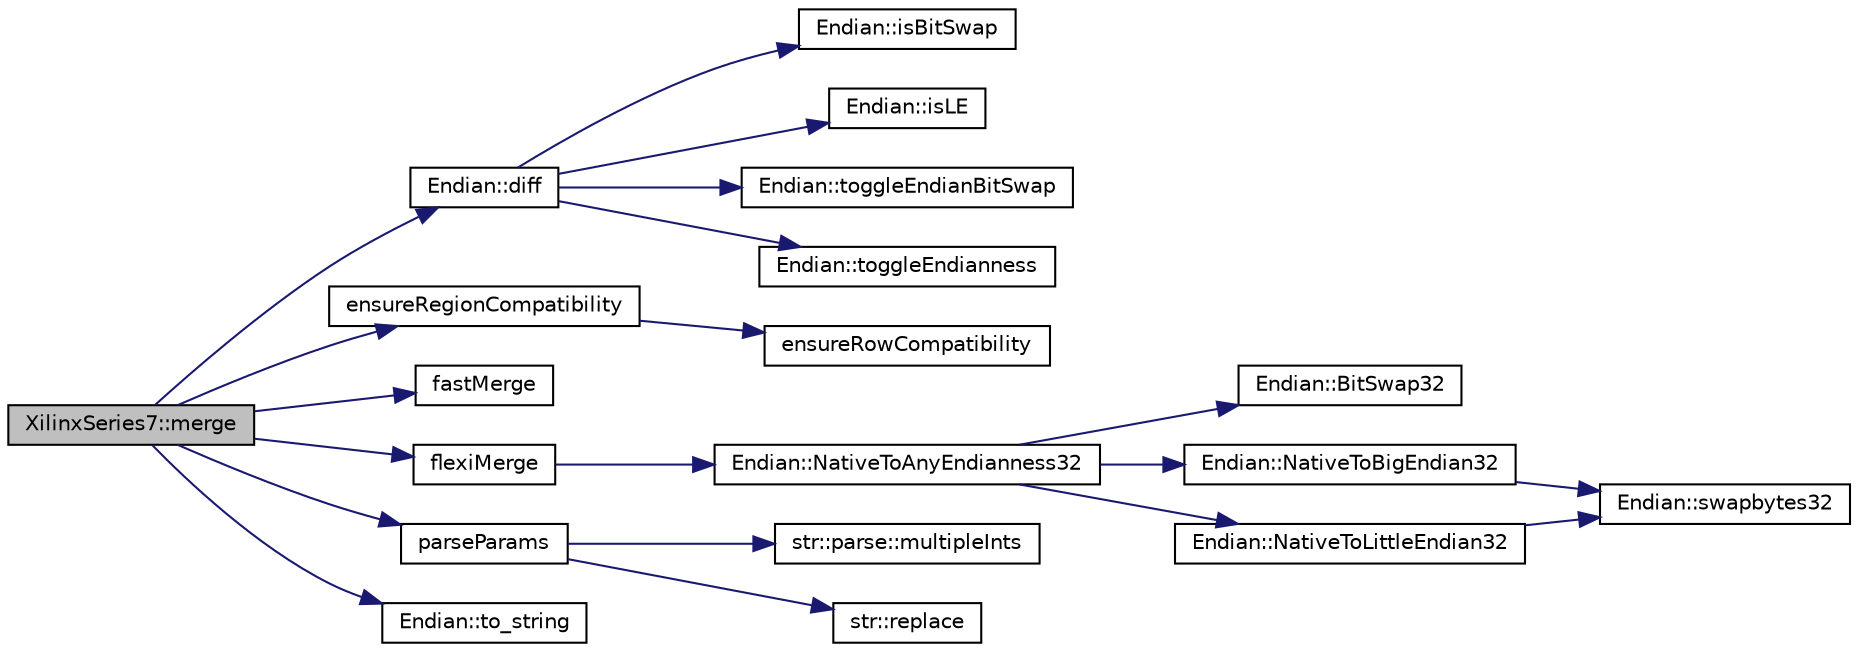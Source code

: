 digraph "XilinxSeries7::merge"
{
 // INTERACTIVE_SVG=YES
 // LATEX_PDF_SIZE
  edge [fontname="Helvetica",fontsize="10",labelfontname="Helvetica",labelfontsize="10"];
  node [fontname="Helvetica",fontsize="10",shape=record];
  rankdir="LR";
  Node1 [label="XilinxSeries7::merge",height=0.2,width=0.4,color="black", fillcolor="grey75", style="filled", fontcolor="black",tooltip=" "];
  Node1 -> Node2 [color="midnightblue",fontsize="10",style="solid",fontname="Helvetica"];
  Node2 [label="Endian::diff",height=0.2,width=0.4,color="black", fillcolor="white", style="filled",URL="$namespaceEndian.html#adb5a175333bfc81edaee46e216cce009",tooltip=" "];
  Node2 -> Node3 [color="midnightblue",fontsize="10",style="solid",fontname="Helvetica"];
  Node3 [label="Endian::isBitSwap",height=0.2,width=0.4,color="black", fillcolor="white", style="filled",URL="$namespaceEndian.html#a0418cbe195a9aa09efd6f8e020bec98e",tooltip=" "];
  Node2 -> Node4 [color="midnightblue",fontsize="10",style="solid",fontname="Helvetica"];
  Node4 [label="Endian::isLE",height=0.2,width=0.4,color="black", fillcolor="white", style="filled",URL="$namespaceEndian.html#a2908cb68d06425c31c71fae71797cded",tooltip=" "];
  Node2 -> Node5 [color="midnightblue",fontsize="10",style="solid",fontname="Helvetica"];
  Node5 [label="Endian::toggleEndianBitSwap",height=0.2,width=0.4,color="black", fillcolor="white", style="filled",URL="$namespaceEndian.html#a4b0e3c09d2223c99001a39613b86f629",tooltip=" "];
  Node2 -> Node6 [color="midnightblue",fontsize="10",style="solid",fontname="Helvetica"];
  Node6 [label="Endian::toggleEndianness",height=0.2,width=0.4,color="black", fillcolor="white", style="filled",URL="$namespaceEndian.html#a839576793bc5465bbdf7019b924c0ef8",tooltip=" "];
  Node1 -> Node7 [color="midnightblue",fontsize="10",style="solid",fontname="Helvetica"];
  Node7 [label="ensureRegionCompatibility",height=0.2,width=0.4,color="black", fillcolor="white", style="filled",URL="$inlineMerge_8h.html#a21b2f80d255010a452775ec6630ace63",tooltip=" "];
  Node7 -> Node8 [color="midnightblue",fontsize="10",style="solid",fontname="Helvetica"];
  Node8 [label="ensureRowCompatibility",height=0.2,width=0.4,color="black", fillcolor="white", style="filled",URL="$inlineMerge_8h.html#ae484ad8fc3755dab5e1b60c1c8fe9a49",tooltip=" "];
  Node1 -> Node9 [color="midnightblue",fontsize="10",style="solid",fontname="Helvetica"];
  Node9 [label="fastMerge",height=0.2,width=0.4,color="black", fillcolor="white", style="filled",URL="$inlineMerge_8h.html#a60e696e93576686d147a4e08f3f8832c",tooltip=" "];
  Node1 -> Node10 [color="midnightblue",fontsize="10",style="solid",fontname="Helvetica"];
  Node10 [label="flexiMerge",height=0.2,width=0.4,color="black", fillcolor="white", style="filled",URL="$inlineMerge_8h.html#a9084d1ae1d290296542b624c5fd2fa1d",tooltip=" "];
  Node10 -> Node11 [color="midnightblue",fontsize="10",style="solid",fontname="Helvetica"];
  Node11 [label="Endian::NativeToAnyEndianness32",height=0.2,width=0.4,color="black", fillcolor="white", style="filled",URL="$namespaceEndian.html#a6e3f14d2195a9979513e9a7b87e24847",tooltip=" "];
  Node11 -> Node12 [color="midnightblue",fontsize="10",style="solid",fontname="Helvetica"];
  Node12 [label="Endian::BitSwap32",height=0.2,width=0.4,color="black", fillcolor="white", style="filled",URL="$namespaceEndian.html#abaf85e5d8d9641e35ffb4a5bcfc37f84",tooltip=" "];
  Node11 -> Node13 [color="midnightblue",fontsize="10",style="solid",fontname="Helvetica"];
  Node13 [label="Endian::NativeToBigEndian32",height=0.2,width=0.4,color="black", fillcolor="white", style="filled",URL="$namespaceEndian.html#a7cd80b2cb2ed674196a68549c8489f88",tooltip=" "];
  Node13 -> Node14 [color="midnightblue",fontsize="10",style="solid",fontname="Helvetica"];
  Node14 [label="Endian::swapbytes32",height=0.2,width=0.4,color="black", fillcolor="white", style="filled",URL="$namespaceEndian.html#a7c0178c39449483c29a1a305d0a73606",tooltip=" "];
  Node11 -> Node15 [color="midnightblue",fontsize="10",style="solid",fontname="Helvetica"];
  Node15 [label="Endian::NativeToLittleEndian32",height=0.2,width=0.4,color="black", fillcolor="white", style="filled",URL="$namespaceEndian.html#a4ef36a4fee2f667cf8ac3f67017716bb",tooltip=" "];
  Node15 -> Node14 [color="midnightblue",fontsize="10",style="solid",fontname="Helvetica"];
  Node1 -> Node16 [color="midnightblue",fontsize="10",style="solid",fontname="Helvetica"];
  Node16 [label="parseParams",height=0.2,width=0.4,color="black", fillcolor="white", style="filled",URL="$inlineParseParams_8h.html#a7f22499069a08d35dfe2ec4697d03056",tooltip=" "];
  Node16 -> Node17 [color="midnightblue",fontsize="10",style="solid",fontname="Helvetica"];
  Node17 [label="str::parse::multipleInts",height=0.2,width=0.4,color="black", fillcolor="white", style="filled",URL="$namespacestr_1_1parse.html#a9f14cc7345a3fc0591a6afaf8033e6d1",tooltip=" "];
  Node16 -> Node18 [color="midnightblue",fontsize="10",style="solid",fontname="Helvetica"];
  Node18 [label="str::replace",height=0.2,width=0.4,color="black", fillcolor="white", style="filled",URL="$namespacestr.html#ac23568893d7dd0123ecfc9105c9f3a69",tooltip="Replaces all instances of oldChar in string str with newChar and returns the resulting string."];
  Node1 -> Node19 [color="midnightblue",fontsize="10",style="solid",fontname="Helvetica"];
  Node19 [label="Endian::to_string",height=0.2,width=0.4,color="black", fillcolor="white", style="filled",URL="$namespaceEndian.html#ac9f4873f9a0c23291fa47d68dff6fbbc",tooltip=" "];
}

